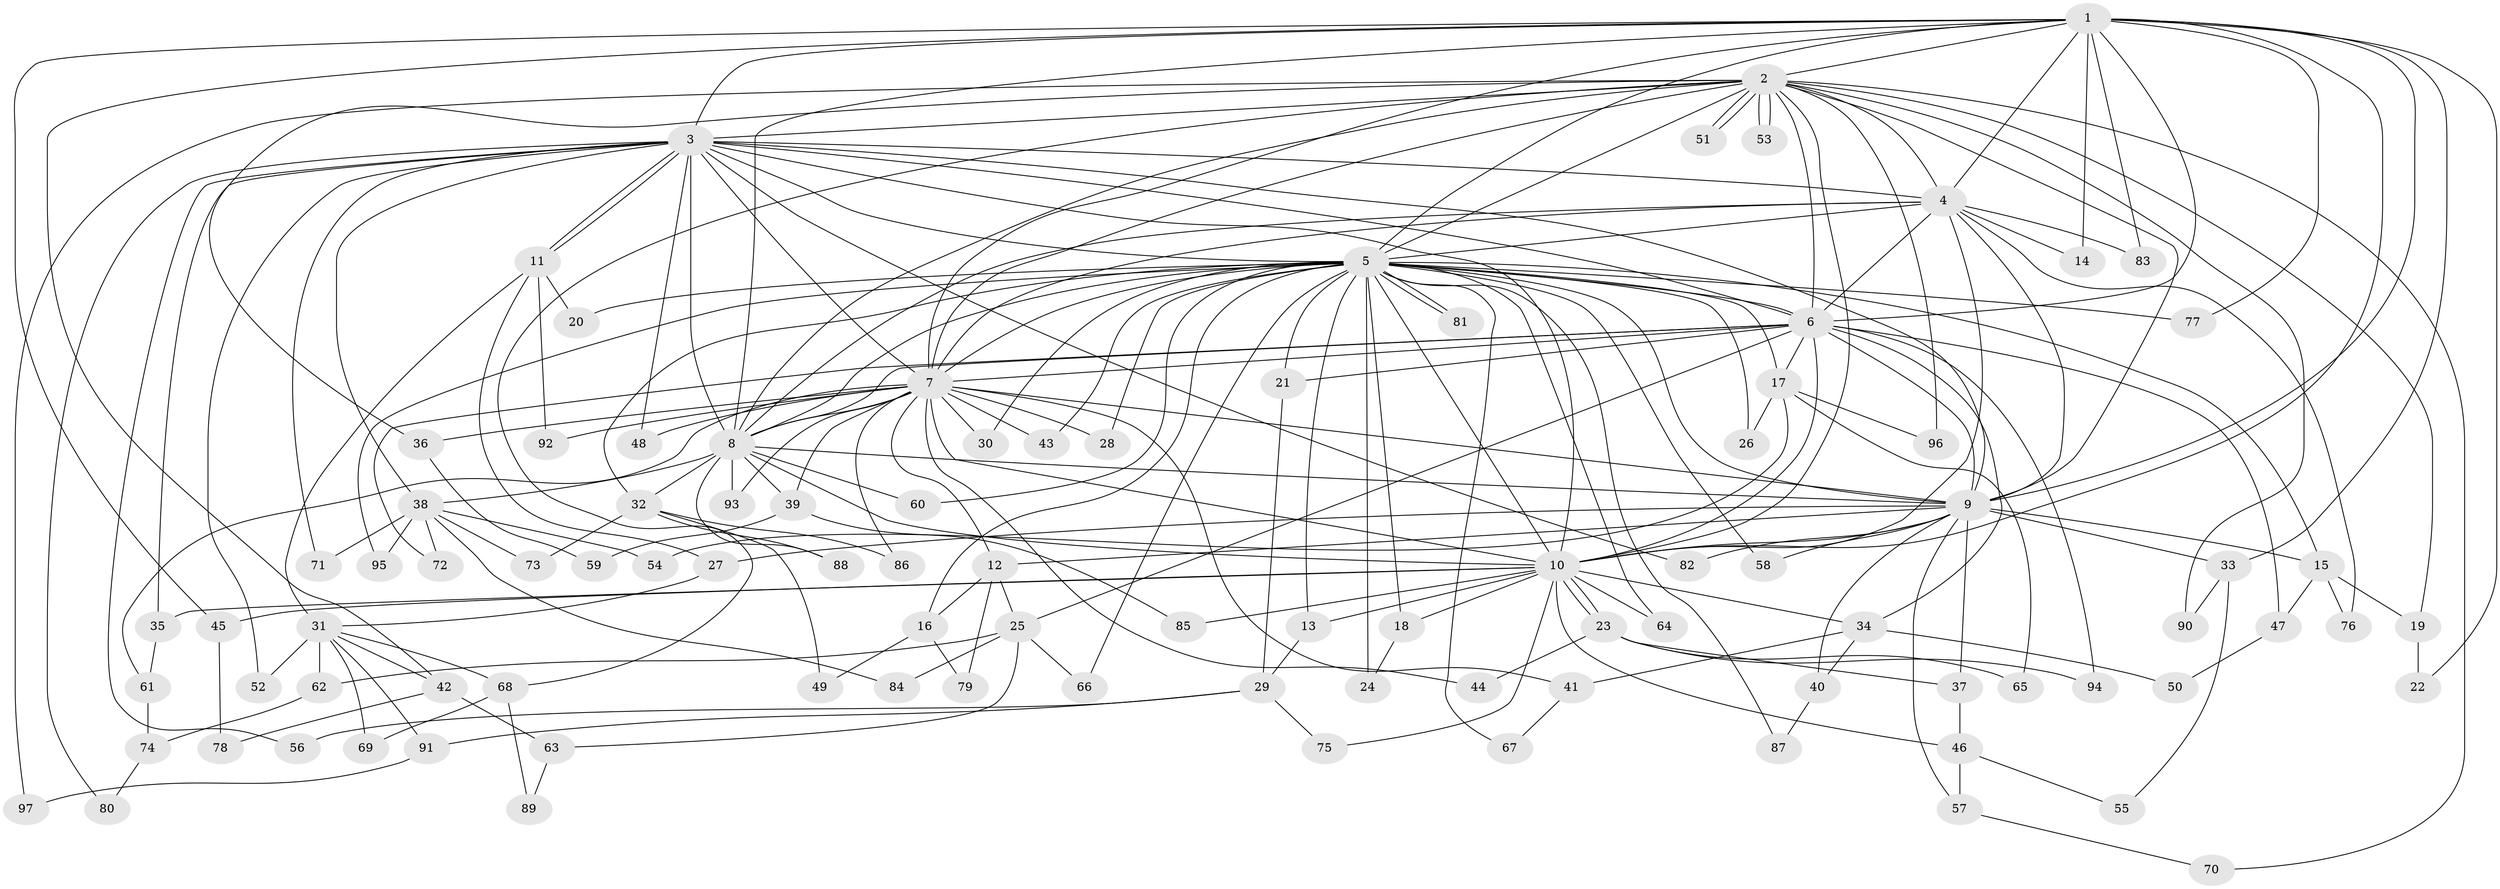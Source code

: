 // coarse degree distribution, {14: 0.014925373134328358, 18: 0.029850746268656716, 16: 0.014925373134328358, 10: 0.014925373134328358, 36: 0.014925373134328358, 15: 0.029850746268656716, 12: 0.014925373134328358, 5: 0.07462686567164178, 2: 0.5074626865671642, 4: 0.1044776119402985, 6: 0.014925373134328358, 3: 0.13432835820895522, 1: 0.029850746268656716}
// Generated by graph-tools (version 1.1) at 2025/17/03/04/25 18:17:18]
// undirected, 97 vertices, 219 edges
graph export_dot {
graph [start="1"]
  node [color=gray90,style=filled];
  1;
  2;
  3;
  4;
  5;
  6;
  7;
  8;
  9;
  10;
  11;
  12;
  13;
  14;
  15;
  16;
  17;
  18;
  19;
  20;
  21;
  22;
  23;
  24;
  25;
  26;
  27;
  28;
  29;
  30;
  31;
  32;
  33;
  34;
  35;
  36;
  37;
  38;
  39;
  40;
  41;
  42;
  43;
  44;
  45;
  46;
  47;
  48;
  49;
  50;
  51;
  52;
  53;
  54;
  55;
  56;
  57;
  58;
  59;
  60;
  61;
  62;
  63;
  64;
  65;
  66;
  67;
  68;
  69;
  70;
  71;
  72;
  73;
  74;
  75;
  76;
  77;
  78;
  79;
  80;
  81;
  82;
  83;
  84;
  85;
  86;
  87;
  88;
  89;
  90;
  91;
  92;
  93;
  94;
  95;
  96;
  97;
  1 -- 2;
  1 -- 3;
  1 -- 4;
  1 -- 5;
  1 -- 6;
  1 -- 7;
  1 -- 8;
  1 -- 9;
  1 -- 10;
  1 -- 14;
  1 -- 22;
  1 -- 33;
  1 -- 42;
  1 -- 45;
  1 -- 77;
  1 -- 83;
  2 -- 3;
  2 -- 4;
  2 -- 5;
  2 -- 6;
  2 -- 7;
  2 -- 8;
  2 -- 9;
  2 -- 10;
  2 -- 19;
  2 -- 36;
  2 -- 51;
  2 -- 51;
  2 -- 53;
  2 -- 53;
  2 -- 68;
  2 -- 70;
  2 -- 90;
  2 -- 96;
  2 -- 97;
  3 -- 4;
  3 -- 5;
  3 -- 6;
  3 -- 7;
  3 -- 8;
  3 -- 9;
  3 -- 10;
  3 -- 11;
  3 -- 11;
  3 -- 35;
  3 -- 38;
  3 -- 48;
  3 -- 52;
  3 -- 56;
  3 -- 71;
  3 -- 80;
  3 -- 82;
  4 -- 5;
  4 -- 6;
  4 -- 7;
  4 -- 8;
  4 -- 9;
  4 -- 10;
  4 -- 14;
  4 -- 76;
  4 -- 83;
  5 -- 6;
  5 -- 7;
  5 -- 8;
  5 -- 9;
  5 -- 10;
  5 -- 13;
  5 -- 15;
  5 -- 16;
  5 -- 17;
  5 -- 18;
  5 -- 20;
  5 -- 21;
  5 -- 24;
  5 -- 26;
  5 -- 28;
  5 -- 30;
  5 -- 32;
  5 -- 43;
  5 -- 58;
  5 -- 60;
  5 -- 64;
  5 -- 66;
  5 -- 67;
  5 -- 77;
  5 -- 81;
  5 -- 81;
  5 -- 87;
  5 -- 95;
  6 -- 7;
  6 -- 8;
  6 -- 9;
  6 -- 10;
  6 -- 17;
  6 -- 21;
  6 -- 25;
  6 -- 34;
  6 -- 47;
  6 -- 72;
  6 -- 94;
  7 -- 8;
  7 -- 9;
  7 -- 10;
  7 -- 12;
  7 -- 28;
  7 -- 30;
  7 -- 36;
  7 -- 39;
  7 -- 41;
  7 -- 43;
  7 -- 44;
  7 -- 48;
  7 -- 61;
  7 -- 86;
  7 -- 92;
  7 -- 93;
  8 -- 9;
  8 -- 10;
  8 -- 32;
  8 -- 38;
  8 -- 39;
  8 -- 60;
  8 -- 88;
  8 -- 93;
  9 -- 10;
  9 -- 12;
  9 -- 15;
  9 -- 27;
  9 -- 33;
  9 -- 37;
  9 -- 40;
  9 -- 57;
  9 -- 58;
  9 -- 82;
  10 -- 13;
  10 -- 18;
  10 -- 23;
  10 -- 23;
  10 -- 34;
  10 -- 35;
  10 -- 45;
  10 -- 46;
  10 -- 64;
  10 -- 75;
  10 -- 85;
  11 -- 20;
  11 -- 27;
  11 -- 31;
  11 -- 92;
  12 -- 16;
  12 -- 25;
  12 -- 79;
  13 -- 29;
  15 -- 19;
  15 -- 47;
  15 -- 76;
  16 -- 49;
  16 -- 79;
  17 -- 26;
  17 -- 54;
  17 -- 65;
  17 -- 96;
  18 -- 24;
  19 -- 22;
  21 -- 29;
  23 -- 37;
  23 -- 44;
  23 -- 65;
  23 -- 94;
  25 -- 62;
  25 -- 63;
  25 -- 66;
  25 -- 84;
  27 -- 31;
  29 -- 56;
  29 -- 75;
  29 -- 91;
  31 -- 42;
  31 -- 52;
  31 -- 62;
  31 -- 68;
  31 -- 69;
  31 -- 91;
  32 -- 49;
  32 -- 73;
  32 -- 86;
  32 -- 88;
  33 -- 55;
  33 -- 90;
  34 -- 40;
  34 -- 41;
  34 -- 50;
  35 -- 61;
  36 -- 59;
  37 -- 46;
  38 -- 54;
  38 -- 71;
  38 -- 72;
  38 -- 73;
  38 -- 84;
  38 -- 95;
  39 -- 59;
  39 -- 85;
  40 -- 87;
  41 -- 67;
  42 -- 63;
  42 -- 78;
  45 -- 78;
  46 -- 55;
  46 -- 57;
  47 -- 50;
  57 -- 70;
  61 -- 74;
  62 -- 74;
  63 -- 89;
  68 -- 69;
  68 -- 89;
  74 -- 80;
  91 -- 97;
}

